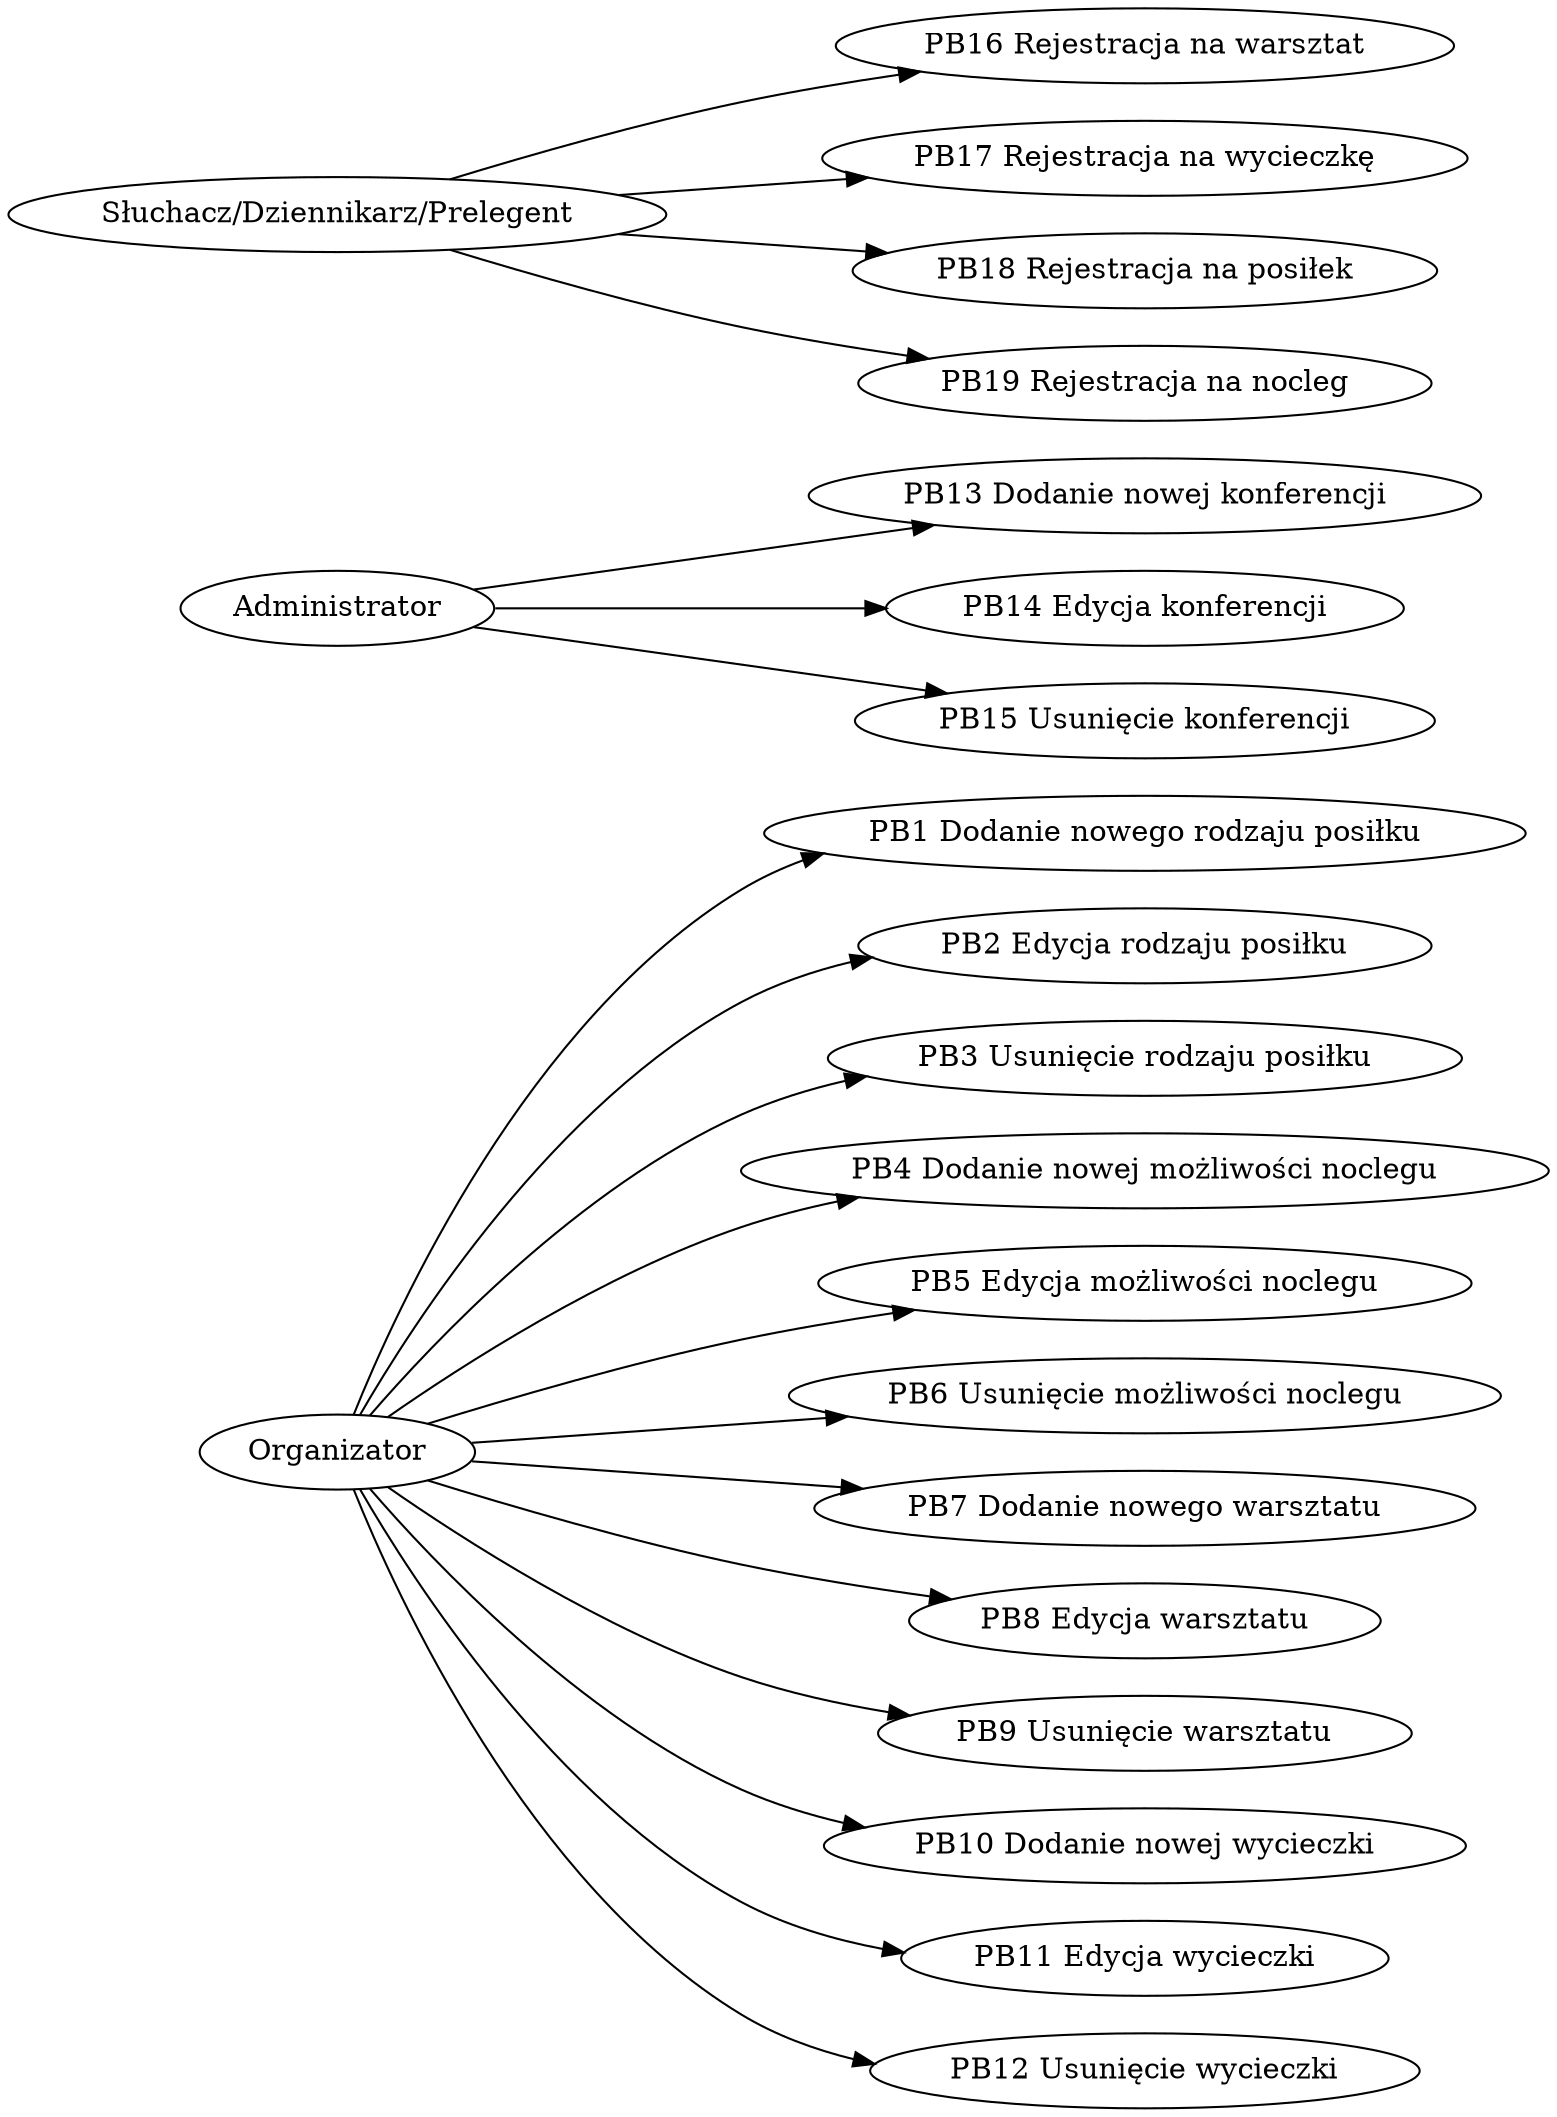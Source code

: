 digraph { rankdir=LR; "Organizator" -> "PB1 Dodanie nowego rodzaju posiłku"
"Organizator" -> "PB2 Edycja rodzaju posiłku"
"Organizator" -> "PB3 Usunięcie rodzaju posiłku"
"Organizator" -> "PB4 Dodanie nowej możliwości noclegu"
"Organizator" -> "PB5 Edycja możliwości noclegu"
"Organizator" -> "PB6 Usunięcie możliwości noclegu"
"Organizator" -> "PB7 Dodanie nowego warsztatu"
"Organizator" -> "PB8 Edycja warsztatu"
"Organizator" -> "PB9 Usunięcie warsztatu"
"Organizator" -> "PB10 Dodanie nowej wycieczki"
"Organizator" -> "PB11 Edycja wycieczki"
"Organizator" -> "PB12 Usunięcie wycieczki"
"Administrator" -> "PB13 Dodanie nowej konferencji"
"Administrator" -> "PB14 Edycja konferencji"
"Administrator" -> "PB15 Usunięcie konferencji"
"Słuchacz/Dziennikarz/Prelegent" -> "PB16 Rejestracja na warsztat"
"Słuchacz/Dziennikarz/Prelegent" -> "PB17 Rejestracja na wycieczkę"
"Słuchacz/Dziennikarz/Prelegent" -> "PB18 Rejestracja na posiłek"
"Słuchacz/Dziennikarz/Prelegent" -> "PB19 Rejestracja na nocleg"
 }